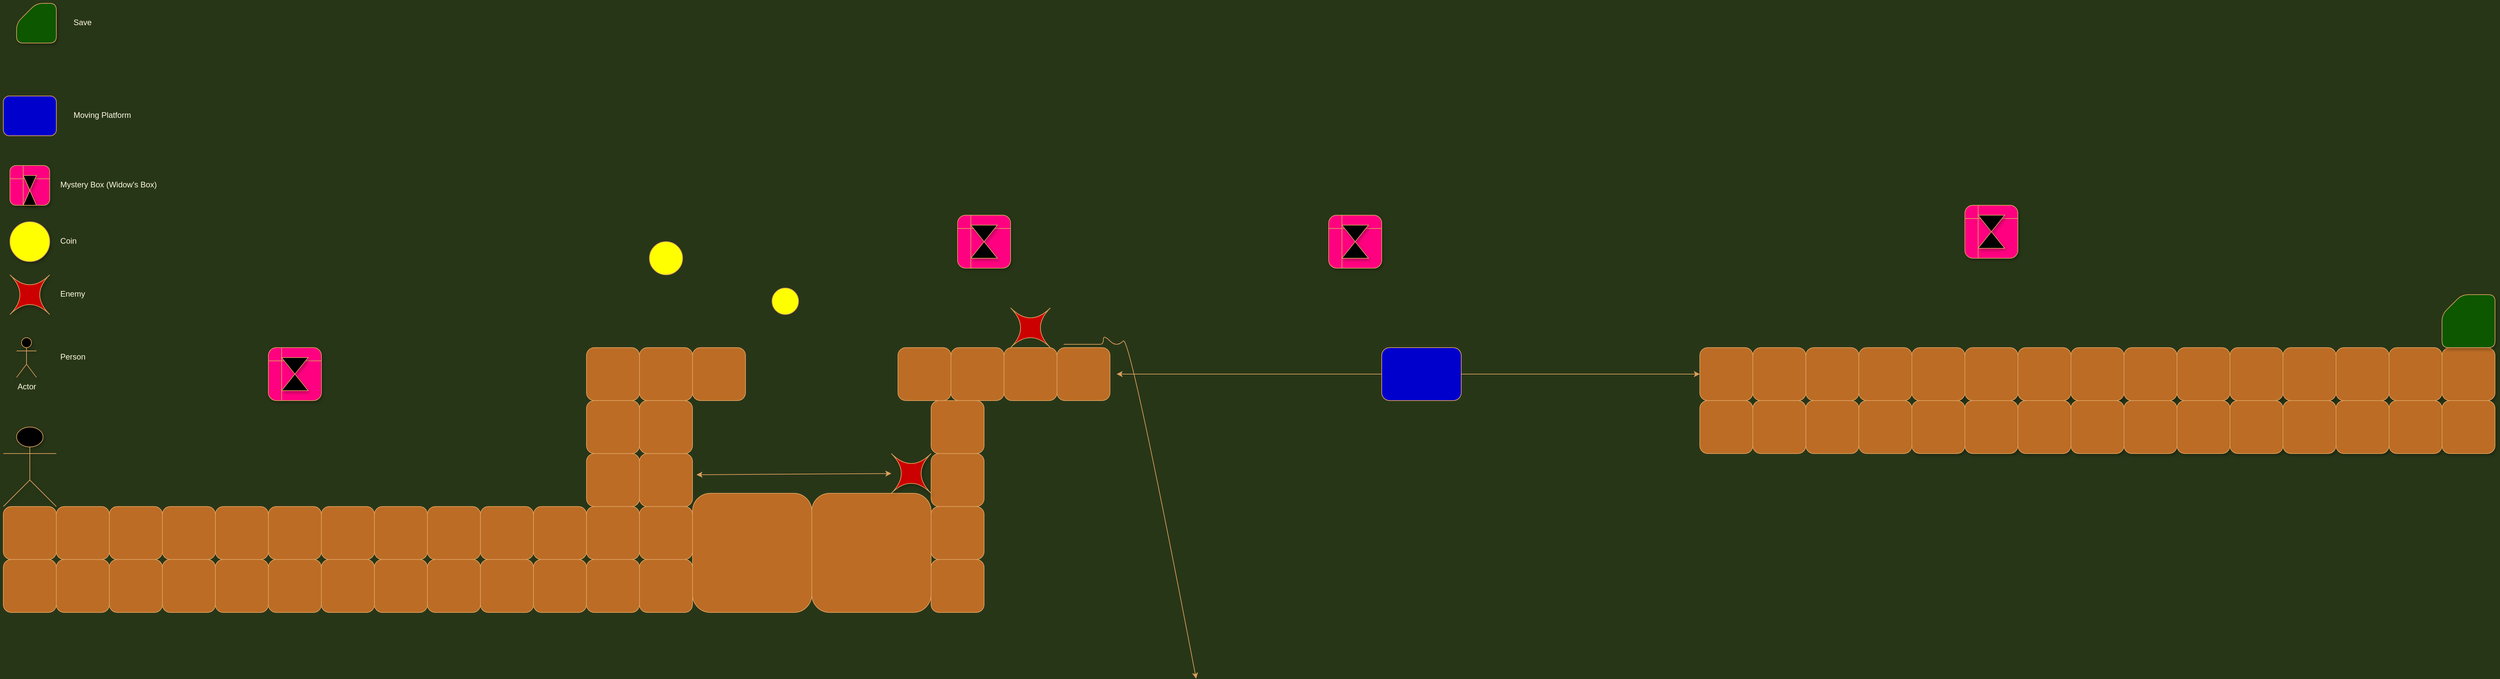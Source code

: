 <mxfile version="20.6.2" type="github">
  <diagram id="zKUmJzLRX71_9fTmacdb" name="Page-1">
    <mxGraphModel dx="2272" dy="1894" grid="1" gridSize="20" guides="1" tooltips="1" connect="1" arrows="1" fold="1" page="1" pageScale="1" pageWidth="850" pageHeight="1100" background="#283618" math="0" shadow="0">
      <root>
        <mxCell id="0" />
        <mxCell id="1" parent="0" />
        <mxCell id="M7b8skEu5nL4Gr79lSTo-1" value="" style="whiteSpace=wrap;html=1;aspect=fixed;fillColor=#BC6C25;strokeColor=#DDA15E;fontColor=#FEFAE0;rounded=1;" parent="1" vertex="1">
          <mxGeometry x="80" y="640" width="80" height="80" as="geometry" />
        </mxCell>
        <mxCell id="M7b8skEu5nL4Gr79lSTo-2" value="" style="whiteSpace=wrap;html=1;aspect=fixed;fillColor=#BC6C25;strokeColor=#DDA15E;fontColor=#FEFAE0;rounded=1;" parent="1" vertex="1">
          <mxGeometry x="160" y="640" width="80" height="80" as="geometry" />
        </mxCell>
        <mxCell id="M7b8skEu5nL4Gr79lSTo-3" value="" style="whiteSpace=wrap;html=1;aspect=fixed;fillColor=#BC6C25;strokeColor=#DDA15E;fontColor=#FEFAE0;rounded=1;" parent="1" vertex="1">
          <mxGeometry x="240" y="640" width="80" height="80" as="geometry" />
        </mxCell>
        <mxCell id="M7b8skEu5nL4Gr79lSTo-4" value="" style="whiteSpace=wrap;html=1;aspect=fixed;fillColor=#BC6C25;strokeColor=#DDA15E;fontColor=#FEFAE0;rounded=1;" parent="1" vertex="1">
          <mxGeometry x="320" y="640" width="80" height="80" as="geometry" />
        </mxCell>
        <mxCell id="M7b8skEu5nL4Gr79lSTo-5" value="" style="whiteSpace=wrap;html=1;aspect=fixed;fillColor=#BC6C25;strokeColor=#DDA15E;fontColor=#FEFAE0;rounded=1;" parent="1" vertex="1">
          <mxGeometry x="400" y="640" width="80" height="80" as="geometry" />
        </mxCell>
        <mxCell id="M7b8skEu5nL4Gr79lSTo-6" value="" style="whiteSpace=wrap;html=1;aspect=fixed;fillColor=#BC6C25;strokeColor=#DDA15E;fontColor=#FEFAE0;rounded=1;" parent="1" vertex="1">
          <mxGeometry x="480" y="640" width="80" height="80" as="geometry" />
        </mxCell>
        <mxCell id="M7b8skEu5nL4Gr79lSTo-7" value="" style="whiteSpace=wrap;html=1;aspect=fixed;fillColor=#BC6C25;strokeColor=#DDA15E;fontColor=#FEFAE0;rounded=1;" parent="1" vertex="1">
          <mxGeometry x="480" y="560" width="80" height="80" as="geometry" />
        </mxCell>
        <mxCell id="M7b8skEu5nL4Gr79lSTo-8" value="" style="whiteSpace=wrap;html=1;aspect=fixed;fillColor=#BC6C25;strokeColor=#DDA15E;fontColor=#FEFAE0;rounded=1;" parent="1" vertex="1">
          <mxGeometry x="480" y="480" width="80" height="80" as="geometry" />
        </mxCell>
        <mxCell id="M7b8skEu5nL4Gr79lSTo-9" value="" style="whiteSpace=wrap;html=1;aspect=fixed;fillColor=#BC6C25;strokeColor=#DDA15E;fontColor=#FEFAE0;rounded=1;" parent="1" vertex="1">
          <mxGeometry x="480" y="400" width="80" height="80" as="geometry" />
        </mxCell>
        <mxCell id="M7b8skEu5nL4Gr79lSTo-10" value="" style="whiteSpace=wrap;html=1;aspect=fixed;fillColor=#BC6C25;strokeColor=#DDA15E;fontColor=#FEFAE0;rounded=1;" parent="1" vertex="1">
          <mxGeometry x="560" y="400" width="80" height="80" as="geometry" />
        </mxCell>
        <mxCell id="M7b8skEu5nL4Gr79lSTo-11" value="" style="whiteSpace=wrap;html=1;aspect=fixed;fillColor=#BC6C25;strokeColor=#DDA15E;fontColor=#FEFAE0;rounded=1;" parent="1" vertex="1">
          <mxGeometry x="640" y="400" width="80" height="80" as="geometry" />
        </mxCell>
        <mxCell id="M7b8skEu5nL4Gr79lSTo-13" value="" style="ellipse;whiteSpace=wrap;html=1;aspect=fixed;fillColor=#FFFF00;strokeColor=#DDA15E;fontColor=#FEFAE0;rounded=1;" parent="1" vertex="1">
          <mxGeometry x="575" y="240" width="50" height="50" as="geometry" />
        </mxCell>
        <mxCell id="M7b8skEu5nL4Gr79lSTo-14" value="" style="ellipse;whiteSpace=wrap;html=1;aspect=fixed;fillColor=#FFFF00;strokeColor=#DDA15E;fontColor=#FEFAE0;rounded=1;" parent="1" vertex="1">
          <mxGeometry x="760" y="310" width="40" height="40" as="geometry" />
        </mxCell>
        <mxCell id="M7b8skEu5nL4Gr79lSTo-15" value="Actor" style="shape=umlActor;verticalLabelPosition=bottom;verticalAlign=top;html=1;outlineConnect=0;strokeColor=#DDA15E;fillColor=#000000;rounded=1;fontColor=#FEFAE0;shadow=1;" parent="1" vertex="1">
          <mxGeometry x="-400" y="520" width="80" height="120" as="geometry" />
        </mxCell>
        <mxCell id="M7b8skEu5nL4Gr79lSTo-19" value="" style="whiteSpace=wrap;html=1;aspect=fixed;fillColor=#BC6C25;strokeColor=#DDA15E;fontColor=#FEFAE0;rounded=1;" parent="1" vertex="1">
          <mxGeometry x="640" y="620" width="180" height="180" as="geometry" />
        </mxCell>
        <mxCell id="M7b8skEu5nL4Gr79lSTo-21" value="" style="edgeStyle=orthogonalEdgeStyle;rounded=1;orthogonalLoop=1;jettySize=auto;html=1;exitX=0.75;exitY=1;exitDx=0;exitDy=0;strokeColor=#DDA15E;fontColor=#FEFAE0;fillColor=#BC6C25;endArrow=none;labelBackgroundColor=#283618;" parent="1" source="M7b8skEu5nL4Gr79lSTo-6" target="M7b8skEu5nL4Gr79lSTo-19" edge="1">
          <mxGeometry relative="1" as="geometry">
            <mxPoint x="540" y="720" as="sourcePoint" />
            <mxPoint x="1700" y="1050" as="targetPoint" />
          </mxGeometry>
        </mxCell>
        <mxCell id="M7b8skEu5nL4Gr79lSTo-23" value="" style="shape=switch;whiteSpace=wrap;html=1;strokeColor=#DDA15E;fontColor=#FEFAE0;fillColor=#CC0000;rounded=1;" parent="1" vertex="1">
          <mxGeometry x="1120" y="340" width="60" height="60" as="geometry" />
        </mxCell>
        <mxCell id="M7b8skEu5nL4Gr79lSTo-24" value="" style="whiteSpace=wrap;html=1;aspect=fixed;strokeColor=#DDA15E;fontColor=#FEFAE0;fillColor=#BC6C25;rounded=1;" parent="1" vertex="1">
          <mxGeometry x="950" y="400" width="80" height="80" as="geometry" />
        </mxCell>
        <mxCell id="M7b8skEu5nL4Gr79lSTo-25" value="" style="whiteSpace=wrap;html=1;aspect=fixed;strokeColor=#DDA15E;fontColor=#FEFAE0;fillColor=#BC6C25;rounded=1;" parent="1" vertex="1">
          <mxGeometry x="1030" y="400" width="80" height="80" as="geometry" />
        </mxCell>
        <mxCell id="M7b8skEu5nL4Gr79lSTo-26" value="" style="whiteSpace=wrap;html=1;aspect=fixed;rounded=1;fillColor=#BC6C25;fontColor=#FEFAE0;strokeColor=#DDA15E;" parent="1" vertex="1">
          <mxGeometry x="1110" y="400" width="80" height="80" as="geometry" />
        </mxCell>
        <mxCell id="M7b8skEu5nL4Gr79lSTo-27" value="" style="whiteSpace=wrap;html=1;aspect=fixed;strokeColor=#DDA15E;fontColor=#FEFAE0;fillColor=#BC6C25;rounded=1;" parent="1" vertex="1">
          <mxGeometry x="1190" y="400" width="80" height="80" as="geometry" />
        </mxCell>
        <mxCell id="wT2K5C9ODD8_njOa71nI-43" style="edgeStyle=orthogonalEdgeStyle;rounded=0;orthogonalLoop=1;jettySize=auto;html=1;strokeColor=#DDA15E;labelBackgroundColor=#283618;fontColor=#FEFAE0;startArrow=none;" edge="1" parent="1">
          <mxGeometry relative="1" as="geometry">
            <mxPoint x="1880" y="440" as="sourcePoint" />
            <mxPoint x="2160" y="440" as="targetPoint" />
          </mxGeometry>
        </mxCell>
        <mxCell id="wT2K5C9ODD8_njOa71nI-45" style="edgeStyle=orthogonalEdgeStyle;rounded=0;orthogonalLoop=1;jettySize=auto;html=1;strokeColor=#DDA15E;labelBackgroundColor=#283618;fontColor=#FEFAE0;" edge="1" parent="1" source="M7b8skEu5nL4Gr79lSTo-28">
          <mxGeometry relative="1" as="geometry">
            <mxPoint x="1280" y="440" as="targetPoint" />
          </mxGeometry>
        </mxCell>
        <mxCell id="M7b8skEu5nL4Gr79lSTo-28" value="" style="rounded=1;whiteSpace=wrap;html=1;fillColor=#0000CC;strokeColor=#DDA15E;fontColor=#FEFAE0;" parent="1" vertex="1">
          <mxGeometry x="1680" y="400" width="120" height="80" as="geometry" />
        </mxCell>
        <mxCell id="wT2K5C9ODD8_njOa71nI-1" value="" style="whiteSpace=wrap;html=1;aspect=fixed;fillColor=#BC6C25;strokeColor=#DDA15E;fontColor=#FEFAE0;rounded=1;" vertex="1" parent="1">
          <mxGeometry x="-400" y="640" width="80" height="80" as="geometry" />
        </mxCell>
        <mxCell id="wT2K5C9ODD8_njOa71nI-2" value="" style="whiteSpace=wrap;html=1;aspect=fixed;fillColor=#BC6C25;strokeColor=#DDA15E;fontColor=#FEFAE0;rounded=1;" vertex="1" parent="1">
          <mxGeometry x="-320" y="640" width="80" height="80" as="geometry" />
        </mxCell>
        <mxCell id="wT2K5C9ODD8_njOa71nI-3" value="" style="whiteSpace=wrap;html=1;aspect=fixed;fillColor=#BC6C25;strokeColor=#DDA15E;fontColor=#FEFAE0;rounded=1;" vertex="1" parent="1">
          <mxGeometry x="-240" y="640" width="80" height="80" as="geometry" />
        </mxCell>
        <mxCell id="wT2K5C9ODD8_njOa71nI-4" value="" style="whiteSpace=wrap;html=1;aspect=fixed;fillColor=#BC6C25;strokeColor=#DDA15E;fontColor=#FEFAE0;rounded=1;" vertex="1" parent="1">
          <mxGeometry x="-160" y="640" width="80" height="80" as="geometry" />
        </mxCell>
        <mxCell id="wT2K5C9ODD8_njOa71nI-5" value="" style="whiteSpace=wrap;html=1;aspect=fixed;fillColor=#BC6C25;strokeColor=#DDA15E;fontColor=#FEFAE0;rounded=1;" vertex="1" parent="1">
          <mxGeometry x="-80" y="640" width="80" height="80" as="geometry" />
        </mxCell>
        <mxCell id="wT2K5C9ODD8_njOa71nI-6" value="" style="whiteSpace=wrap;html=1;aspect=fixed;fillColor=#BC6C25;strokeColor=#DDA15E;fontColor=#FEFAE0;rounded=1;" vertex="1" parent="1">
          <mxGeometry y="640" width="80" height="80" as="geometry" />
        </mxCell>
        <mxCell id="wT2K5C9ODD8_njOa71nI-7" value="" style="whiteSpace=wrap;html=1;aspect=fixed;fillColor=#BC6C25;strokeColor=#DDA15E;fontColor=#FEFAE0;rounded=1;" vertex="1" parent="1">
          <mxGeometry x="80" y="720" width="80" height="80" as="geometry" />
        </mxCell>
        <mxCell id="wT2K5C9ODD8_njOa71nI-8" value="" style="whiteSpace=wrap;html=1;aspect=fixed;fillColor=#BC6C25;strokeColor=#DDA15E;fontColor=#FEFAE0;rounded=1;" vertex="1" parent="1">
          <mxGeometry x="160" y="720" width="80" height="80" as="geometry" />
        </mxCell>
        <mxCell id="wT2K5C9ODD8_njOa71nI-9" value="" style="whiteSpace=wrap;html=1;aspect=fixed;fillColor=#BC6C25;strokeColor=#DDA15E;fontColor=#FEFAE0;rounded=1;" vertex="1" parent="1">
          <mxGeometry x="240" y="720" width="80" height="80" as="geometry" />
        </mxCell>
        <mxCell id="wT2K5C9ODD8_njOa71nI-10" value="" style="whiteSpace=wrap;html=1;aspect=fixed;fillColor=#BC6C25;strokeColor=#DDA15E;fontColor=#FEFAE0;rounded=1;" vertex="1" parent="1">
          <mxGeometry x="320" y="720" width="80" height="80" as="geometry" />
        </mxCell>
        <mxCell id="wT2K5C9ODD8_njOa71nI-11" value="" style="whiteSpace=wrap;html=1;aspect=fixed;fillColor=#BC6C25;strokeColor=#DDA15E;fontColor=#FEFAE0;rounded=1;" vertex="1" parent="1">
          <mxGeometry x="400" y="720" width="80" height="80" as="geometry" />
        </mxCell>
        <mxCell id="wT2K5C9ODD8_njOa71nI-12" value="" style="whiteSpace=wrap;html=1;aspect=fixed;fillColor=#BC6C25;strokeColor=#DDA15E;fontColor=#FEFAE0;rounded=1;" vertex="1" parent="1">
          <mxGeometry x="480" y="720" width="80" height="80" as="geometry" />
        </mxCell>
        <mxCell id="wT2K5C9ODD8_njOa71nI-13" value="" style="whiteSpace=wrap;html=1;aspect=fixed;fillColor=#BC6C25;strokeColor=#DDA15E;fontColor=#FEFAE0;rounded=1;" vertex="1" parent="1">
          <mxGeometry x="-400" y="720" width="80" height="80" as="geometry" />
        </mxCell>
        <mxCell id="wT2K5C9ODD8_njOa71nI-14" value="" style="whiteSpace=wrap;html=1;aspect=fixed;fillColor=#BC6C25;strokeColor=#DDA15E;fontColor=#FEFAE0;rounded=1;" vertex="1" parent="1">
          <mxGeometry x="-320" y="720" width="80" height="80" as="geometry" />
        </mxCell>
        <mxCell id="wT2K5C9ODD8_njOa71nI-15" value="" style="whiteSpace=wrap;html=1;aspect=fixed;fillColor=#BC6C25;strokeColor=#DDA15E;fontColor=#FEFAE0;rounded=1;" vertex="1" parent="1">
          <mxGeometry x="-240" y="720" width="80" height="80" as="geometry" />
        </mxCell>
        <mxCell id="wT2K5C9ODD8_njOa71nI-16" value="" style="whiteSpace=wrap;html=1;aspect=fixed;fillColor=#BC6C25;strokeColor=#DDA15E;fontColor=#FEFAE0;rounded=1;" vertex="1" parent="1">
          <mxGeometry x="-160" y="720" width="80" height="80" as="geometry" />
        </mxCell>
        <mxCell id="wT2K5C9ODD8_njOa71nI-17" value="" style="whiteSpace=wrap;html=1;aspect=fixed;fillColor=#BC6C25;strokeColor=#DDA15E;fontColor=#FEFAE0;rounded=1;" vertex="1" parent="1">
          <mxGeometry x="-80" y="720" width="80" height="80" as="geometry" />
        </mxCell>
        <mxCell id="wT2K5C9ODD8_njOa71nI-18" value="" style="whiteSpace=wrap;html=1;aspect=fixed;fillColor=#BC6C25;strokeColor=#DDA15E;fontColor=#FEFAE0;rounded=1;" vertex="1" parent="1">
          <mxGeometry y="720" width="80" height="80" as="geometry" />
        </mxCell>
        <mxCell id="wT2K5C9ODD8_njOa71nI-19" value="" style="whiteSpace=wrap;html=1;aspect=fixed;fillColor=#BC6C25;strokeColor=#DDA15E;fontColor=#FEFAE0;rounded=1;" vertex="1" parent="1">
          <mxGeometry x="560" y="720" width="80" height="80" as="geometry" />
        </mxCell>
        <mxCell id="wT2K5C9ODD8_njOa71nI-20" value="" style="whiteSpace=wrap;html=1;aspect=fixed;fillColor=#BC6C25;strokeColor=#DDA15E;fontColor=#FEFAE0;rounded=1;" vertex="1" parent="1">
          <mxGeometry x="560" y="640" width="80" height="80" as="geometry" />
        </mxCell>
        <mxCell id="wT2K5C9ODD8_njOa71nI-21" value="" style="whiteSpace=wrap;html=1;aspect=fixed;fillColor=#BC6C25;strokeColor=#DDA15E;fontColor=#FEFAE0;rounded=1;" vertex="1" parent="1">
          <mxGeometry x="560" y="560" width="80" height="80" as="geometry" />
        </mxCell>
        <mxCell id="wT2K5C9ODD8_njOa71nI-22" value="" style="whiteSpace=wrap;html=1;aspect=fixed;fillColor=#BC6C25;strokeColor=#DDA15E;fontColor=#FEFAE0;rounded=1;" vertex="1" parent="1">
          <mxGeometry x="560" y="480" width="80" height="80" as="geometry" />
        </mxCell>
        <mxCell id="wT2K5C9ODD8_njOa71nI-31" value="" style="whiteSpace=wrap;html=1;aspect=fixed;fillColor=#BC6C25;strokeColor=#DDA15E;fontColor=#FEFAE0;rounded=1;" vertex="1" parent="1">
          <mxGeometry x="1000" y="480" width="80" height="80" as="geometry" />
        </mxCell>
        <mxCell id="wT2K5C9ODD8_njOa71nI-32" value="" style="whiteSpace=wrap;html=1;aspect=fixed;fillColor=#BC6C25;strokeColor=#DDA15E;fontColor=#FEFAE0;rounded=1;" vertex="1" parent="1">
          <mxGeometry x="820" y="620" width="180" height="180" as="geometry" />
        </mxCell>
        <mxCell id="wT2K5C9ODD8_njOa71nI-33" value="" style="whiteSpace=wrap;html=1;aspect=fixed;fillColor=#BC6C25;strokeColor=#DDA15E;fontColor=#FEFAE0;rounded=1;" vertex="1" parent="1">
          <mxGeometry x="1000" y="560" width="80" height="80" as="geometry" />
        </mxCell>
        <mxCell id="wT2K5C9ODD8_njOa71nI-34" value="" style="whiteSpace=wrap;html=1;aspect=fixed;fillColor=#BC6C25;strokeColor=#DDA15E;fontColor=#FEFAE0;rounded=1;" vertex="1" parent="1">
          <mxGeometry x="1000" y="640" width="80" height="80" as="geometry" />
        </mxCell>
        <mxCell id="wT2K5C9ODD8_njOa71nI-35" value="" style="whiteSpace=wrap;html=1;aspect=fixed;fillColor=#BC6C25;strokeColor=#DDA15E;fontColor=#FEFAE0;rounded=1;" vertex="1" parent="1">
          <mxGeometry x="1000" y="720" width="80" height="80" as="geometry" />
        </mxCell>
        <mxCell id="wT2K5C9ODD8_njOa71nI-36" value="" style="shape=switch;whiteSpace=wrap;html=1;strokeColor=#DDA15E;fontColor=#FEFAE0;fillColor=#CC0000;rounded=1;shadow=1;" vertex="1" parent="1">
          <mxGeometry x="940" y="560" width="60" height="60" as="geometry" />
        </mxCell>
        <mxCell id="wT2K5C9ODD8_njOa71nI-38" value="" style="endArrow=classic;startArrow=classic;html=1;rounded=0;strokeColor=#DDA15E;exitX=1.075;exitY=0.4;exitDx=0;exitDy=0;exitPerimeter=0;labelBackgroundColor=#283618;fontColor=#FEFAE0;" edge="1" parent="1" source="wT2K5C9ODD8_njOa71nI-21" target="wT2K5C9ODD8_njOa71nI-36">
          <mxGeometry width="50" height="50" relative="1" as="geometry">
            <mxPoint x="660" y="580" as="sourcePoint" />
            <mxPoint x="890" y="520" as="targetPoint" />
          </mxGeometry>
        </mxCell>
        <mxCell id="wT2K5C9ODD8_njOa71nI-41" value="" style="curved=1;endArrow=classic;html=1;rounded=0;strokeColor=#DDA15E;labelBackgroundColor=#283618;fontColor=#FEFAE0;" edge="1" parent="1">
          <mxGeometry width="50" height="50" relative="1" as="geometry">
            <mxPoint x="1200" y="395" as="sourcePoint" />
            <mxPoint x="1400" y="900" as="targetPoint" />
            <Array as="points">
              <mxPoint x="1250" y="395" />
              <mxPoint x="1260" y="395" />
              <mxPoint x="1260" y="380" />
              <mxPoint x="1280" y="400" />
              <mxPoint x="1300" y="380" />
            </Array>
          </mxGeometry>
        </mxCell>
        <mxCell id="wT2K5C9ODD8_njOa71nI-47" value="" style="whiteSpace=wrap;html=1;aspect=fixed;fillColor=#BC6C25;rounded=1;glass=0;strokeColor=#DDA15E;fontColor=#FEFAE0;" vertex="1" parent="1">
          <mxGeometry x="2160" y="400" width="80" height="80" as="geometry" />
        </mxCell>
        <mxCell id="wT2K5C9ODD8_njOa71nI-48" value="" style="whiteSpace=wrap;html=1;aspect=fixed;fillColor=#BC6C25;rounded=1;strokeColor=#DDA15E;fontColor=#FEFAE0;" vertex="1" parent="1">
          <mxGeometry x="2240" y="400" width="80" height="80" as="geometry" />
        </mxCell>
        <mxCell id="wT2K5C9ODD8_njOa71nI-49" value="" style="whiteSpace=wrap;html=1;aspect=fixed;fillColor=#BC6C25;rounded=1;strokeColor=#DDA15E;fontColor=#FEFAE0;" vertex="1" parent="1">
          <mxGeometry x="2320" y="400" width="80" height="80" as="geometry" />
        </mxCell>
        <mxCell id="wT2K5C9ODD8_njOa71nI-50" value="" style="whiteSpace=wrap;html=1;aspect=fixed;strokeColor=#DDA15E;fontColor=#FEFAE0;fillColor=#BC6C25;rounded=1;" vertex="1" parent="1">
          <mxGeometry x="2400" y="400" width="80" height="80" as="geometry" />
        </mxCell>
        <mxCell id="wT2K5C9ODD8_njOa71nI-51" value="" style="whiteSpace=wrap;html=1;aspect=fixed;rounded=1;shadow=1;strokeColor=#DDA15E;fontColor=#FEFAE0;fillColor=#BC6C25;" vertex="1" parent="1">
          <mxGeometry x="2480" y="400" width="80" height="80" as="geometry" />
        </mxCell>
        <mxCell id="wT2K5C9ODD8_njOa71nI-52" value="" style="whiteSpace=wrap;html=1;aspect=fixed;rounded=1;shadow=1;strokeColor=#DDA15E;fontColor=#FEFAE0;fillColor=#BC6C25;" vertex="1" parent="1">
          <mxGeometry x="2560" y="400" width="80" height="80" as="geometry" />
        </mxCell>
        <mxCell id="wT2K5C9ODD8_njOa71nI-53" value="" style="whiteSpace=wrap;html=1;aspect=fixed;rounded=1;shadow=1;strokeColor=#DDA15E;fontColor=#FEFAE0;fillColor=#BC6C25;" vertex="1" parent="1">
          <mxGeometry x="2640" y="400" width="80" height="80" as="geometry" />
        </mxCell>
        <mxCell id="wT2K5C9ODD8_njOa71nI-54" value="" style="whiteSpace=wrap;html=1;aspect=fixed;rounded=1;shadow=1;strokeColor=#DDA15E;fontColor=#FEFAE0;fillColor=#BC6C25;" vertex="1" parent="1">
          <mxGeometry x="2720" y="400" width="80" height="80" as="geometry" />
        </mxCell>
        <mxCell id="wT2K5C9ODD8_njOa71nI-55" value="" style="whiteSpace=wrap;html=1;aspect=fixed;rounded=1;shadow=1;strokeColor=#DDA15E;fontColor=#FEFAE0;fillColor=#BC6C25;" vertex="1" parent="1">
          <mxGeometry x="2800" y="400" width="80" height="80" as="geometry" />
        </mxCell>
        <mxCell id="wT2K5C9ODD8_njOa71nI-56" value="" style="whiteSpace=wrap;html=1;aspect=fixed;rounded=1;shadow=1;strokeColor=#DDA15E;fontColor=#FEFAE0;fillColor=#BC6C25;" vertex="1" parent="1">
          <mxGeometry x="2880" y="400" width="80" height="80" as="geometry" />
        </mxCell>
        <mxCell id="wT2K5C9ODD8_njOa71nI-57" value="" style="whiteSpace=wrap;html=1;aspect=fixed;rounded=1;shadow=1;strokeColor=#DDA15E;fontColor=#FEFAE0;fillColor=#BC6C25;" vertex="1" parent="1">
          <mxGeometry x="2960" y="400" width="80" height="80" as="geometry" />
        </mxCell>
        <mxCell id="wT2K5C9ODD8_njOa71nI-58" value="" style="whiteSpace=wrap;html=1;aspect=fixed;rounded=1;shadow=1;strokeColor=#DDA15E;fontColor=#FEFAE0;fillColor=#BC6C25;" vertex="1" parent="1">
          <mxGeometry x="3040" y="400" width="80" height="80" as="geometry" />
        </mxCell>
        <mxCell id="wT2K5C9ODD8_njOa71nI-59" value="" style="whiteSpace=wrap;html=1;aspect=fixed;rounded=1;shadow=1;strokeColor=#DDA15E;fontColor=#FEFAE0;fillColor=#BC6C25;" vertex="1" parent="1">
          <mxGeometry x="3120" y="400" width="80" height="80" as="geometry" />
        </mxCell>
        <mxCell id="wT2K5C9ODD8_njOa71nI-60" value="" style="whiteSpace=wrap;html=1;aspect=fixed;rounded=1;shadow=1;strokeColor=#DDA15E;fontColor=#FEFAE0;fillColor=#BC6C25;" vertex="1" parent="1">
          <mxGeometry x="3200" y="400" width="80" height="80" as="geometry" />
        </mxCell>
        <mxCell id="wT2K5C9ODD8_njOa71nI-61" value="" style="whiteSpace=wrap;html=1;aspect=fixed;rounded=1;shadow=1;strokeColor=#DDA15E;fontColor=#FEFAE0;fillColor=#BC6C25;" vertex="1" parent="1">
          <mxGeometry x="3280" y="400" width="80" height="80" as="geometry" />
        </mxCell>
        <mxCell id="wT2K5C9ODD8_njOa71nI-62" value="" style="whiteSpace=wrap;html=1;aspect=fixed;fillColor=#BC6C25;rounded=1;glass=0;strokeColor=#DDA15E;fontColor=#FEFAE0;" vertex="1" parent="1">
          <mxGeometry x="2160" y="480" width="80" height="80" as="geometry" />
        </mxCell>
        <mxCell id="wT2K5C9ODD8_njOa71nI-63" value="" style="whiteSpace=wrap;html=1;aspect=fixed;fillColor=#BC6C25;rounded=1;strokeColor=#DDA15E;fontColor=#FEFAE0;" vertex="1" parent="1">
          <mxGeometry x="2240" y="480" width="80" height="80" as="geometry" />
        </mxCell>
        <mxCell id="wT2K5C9ODD8_njOa71nI-64" value="" style="whiteSpace=wrap;html=1;aspect=fixed;fillColor=#BC6C25;rounded=1;strokeColor=#DDA15E;fontColor=#FEFAE0;" vertex="1" parent="1">
          <mxGeometry x="2320" y="480" width="80" height="80" as="geometry" />
        </mxCell>
        <mxCell id="wT2K5C9ODD8_njOa71nI-65" value="" style="whiteSpace=wrap;html=1;aspect=fixed;strokeColor=#DDA15E;fontColor=#FEFAE0;fillColor=#BC6C25;rounded=1;" vertex="1" parent="1">
          <mxGeometry x="2400" y="480" width="80" height="80" as="geometry" />
        </mxCell>
        <mxCell id="wT2K5C9ODD8_njOa71nI-66" value="" style="whiteSpace=wrap;html=1;aspect=fixed;rounded=1;shadow=1;strokeColor=#DDA15E;fontColor=#FEFAE0;fillColor=#BC6C25;" vertex="1" parent="1">
          <mxGeometry x="2480" y="480" width="80" height="80" as="geometry" />
        </mxCell>
        <mxCell id="wT2K5C9ODD8_njOa71nI-67" value="" style="whiteSpace=wrap;html=1;aspect=fixed;rounded=1;shadow=1;strokeColor=#DDA15E;fontColor=#FEFAE0;fillColor=#BC6C25;" vertex="1" parent="1">
          <mxGeometry x="2560" y="480" width="80" height="80" as="geometry" />
        </mxCell>
        <mxCell id="wT2K5C9ODD8_njOa71nI-68" value="" style="whiteSpace=wrap;html=1;aspect=fixed;rounded=1;shadow=1;strokeColor=#DDA15E;fontColor=#FEFAE0;fillColor=#BC6C25;" vertex="1" parent="1">
          <mxGeometry x="2640" y="480" width="80" height="80" as="geometry" />
        </mxCell>
        <mxCell id="wT2K5C9ODD8_njOa71nI-69" value="" style="whiteSpace=wrap;html=1;aspect=fixed;rounded=1;shadow=1;strokeColor=#DDA15E;fontColor=#FEFAE0;fillColor=#BC6C25;" vertex="1" parent="1">
          <mxGeometry x="2720" y="480" width="80" height="80" as="geometry" />
        </mxCell>
        <mxCell id="wT2K5C9ODD8_njOa71nI-70" value="" style="whiteSpace=wrap;html=1;aspect=fixed;rounded=1;shadow=1;strokeColor=#DDA15E;fontColor=#FEFAE0;fillColor=#BC6C25;" vertex="1" parent="1">
          <mxGeometry x="2800" y="480" width="80" height="80" as="geometry" />
        </mxCell>
        <mxCell id="wT2K5C9ODD8_njOa71nI-71" value="" style="whiteSpace=wrap;html=1;aspect=fixed;rounded=1;shadow=1;strokeColor=#DDA15E;fontColor=#FEFAE0;fillColor=#BC6C25;" vertex="1" parent="1">
          <mxGeometry x="2880" y="480" width="80" height="80" as="geometry" />
        </mxCell>
        <mxCell id="wT2K5C9ODD8_njOa71nI-72" value="" style="whiteSpace=wrap;html=1;aspect=fixed;rounded=1;shadow=1;strokeColor=#DDA15E;fontColor=#FEFAE0;fillColor=#BC6C25;" vertex="1" parent="1">
          <mxGeometry x="2960" y="480" width="80" height="80" as="geometry" />
        </mxCell>
        <mxCell id="wT2K5C9ODD8_njOa71nI-73" value="" style="whiteSpace=wrap;html=1;aspect=fixed;rounded=1;shadow=1;strokeColor=#DDA15E;fontColor=#FEFAE0;fillColor=#BC6C25;" vertex="1" parent="1">
          <mxGeometry x="3040" y="480" width="80" height="80" as="geometry" />
        </mxCell>
        <mxCell id="wT2K5C9ODD8_njOa71nI-74" value="" style="whiteSpace=wrap;html=1;aspect=fixed;rounded=1;shadow=1;strokeColor=#DDA15E;fontColor=#FEFAE0;fillColor=#BC6C25;" vertex="1" parent="1">
          <mxGeometry x="3120" y="480" width="80" height="80" as="geometry" />
        </mxCell>
        <mxCell id="wT2K5C9ODD8_njOa71nI-75" value="" style="whiteSpace=wrap;html=1;aspect=fixed;rounded=1;shadow=1;strokeColor=#DDA15E;fontColor=#FEFAE0;fillColor=#BC6C25;" vertex="1" parent="1">
          <mxGeometry x="3200" y="480" width="80" height="80" as="geometry" />
        </mxCell>
        <mxCell id="wT2K5C9ODD8_njOa71nI-76" value="" style="whiteSpace=wrap;html=1;aspect=fixed;rounded=1;shadow=1;strokeColor=#DDA15E;fontColor=#FEFAE0;fillColor=#BC6C25;" vertex="1" parent="1">
          <mxGeometry x="3280" y="480" width="80" height="80" as="geometry" />
        </mxCell>
        <mxCell id="wT2K5C9ODD8_njOa71nI-78" value="" style="shape=internalStorage;whiteSpace=wrap;html=1;backgroundOutline=1;rounded=1;shadow=1;strokeColor=#DDA15E;fontColor=#FEFAE0;fillColor=#FF0080;" vertex="1" parent="1">
          <mxGeometry x="1600" y="200" width="80" height="80" as="geometry" />
        </mxCell>
        <mxCell id="wT2K5C9ODD8_njOa71nI-79" value="" style="shape=collate;whiteSpace=wrap;html=1;rounded=1;shadow=1;strokeColor=#DDA15E;fontColor=#FEFAE0;fillColor=#000000;" vertex="1" parent="1">
          <mxGeometry x="1620" y="215" width="40" height="50" as="geometry" />
        </mxCell>
        <mxCell id="wT2K5C9ODD8_njOa71nI-100" value="" style="edgeStyle=orthogonalEdgeStyle;rounded=0;orthogonalLoop=1;jettySize=auto;html=1;strokeColor=#DDA15E;labelBackgroundColor=#283618;fontColor=#FEFAE0;endArrow=none;" edge="1" parent="1" source="M7b8skEu5nL4Gr79lSTo-28">
          <mxGeometry relative="1" as="geometry">
            <mxPoint x="1800" y="440" as="sourcePoint" />
            <mxPoint x="1880" y="440" as="targetPoint" />
          </mxGeometry>
        </mxCell>
        <mxCell id="wT2K5C9ODD8_njOa71nI-101" value="" style="shape=internalStorage;whiteSpace=wrap;html=1;backgroundOutline=1;rounded=1;shadow=1;strokeColor=#DDA15E;fontColor=#FEFAE0;fillColor=#FF0080;" vertex="1" parent="1">
          <mxGeometry x="2560" y="185" width="80" height="80" as="geometry" />
        </mxCell>
        <mxCell id="wT2K5C9ODD8_njOa71nI-102" value="" style="shape=collate;whiteSpace=wrap;html=1;rounded=1;shadow=1;strokeColor=#DDA15E;fontColor=#FEFAE0;fillColor=#000000;" vertex="1" parent="1">
          <mxGeometry x="2580" y="200" width="40" height="50" as="geometry" />
        </mxCell>
        <mxCell id="wT2K5C9ODD8_njOa71nI-105" value="" style="shape=internalStorage;whiteSpace=wrap;html=1;backgroundOutline=1;rounded=1;shadow=1;strokeColor=#DDA15E;fontColor=#FEFAE0;fillColor=#FF0080;" vertex="1" parent="1">
          <mxGeometry y="400" width="80" height="80" as="geometry" />
        </mxCell>
        <mxCell id="wT2K5C9ODD8_njOa71nI-106" value="" style="shape=collate;whiteSpace=wrap;html=1;rounded=1;shadow=1;strokeColor=#DDA15E;fontColor=#FEFAE0;fillColor=#000000;" vertex="1" parent="1">
          <mxGeometry x="20" y="415" width="40" height="50" as="geometry" />
        </mxCell>
        <mxCell id="wT2K5C9ODD8_njOa71nI-107" value="" style="shape=internalStorage;whiteSpace=wrap;html=1;backgroundOutline=1;rounded=1;shadow=1;strokeColor=#DDA15E;fontColor=#FEFAE0;fillColor=#FF0080;" vertex="1" parent="1">
          <mxGeometry x="1040" y="200" width="80" height="80" as="geometry" />
        </mxCell>
        <mxCell id="wT2K5C9ODD8_njOa71nI-108" value="" style="shape=collate;whiteSpace=wrap;html=1;rounded=1;shadow=1;strokeColor=#DDA15E;fontColor=#FEFAE0;fillColor=#000000;" vertex="1" parent="1">
          <mxGeometry x="1060" y="215" width="40" height="50" as="geometry" />
        </mxCell>
        <mxCell id="wT2K5C9ODD8_njOa71nI-109" value="Actor" style="shape=umlActor;verticalLabelPosition=bottom;verticalAlign=top;html=1;outlineConnect=0;rounded=1;shadow=1;strokeColor=#DDA15E;fontColor=#FEFAE0;fillColor=#000000;" vertex="1" parent="1">
          <mxGeometry x="-380" y="385" width="30" height="60" as="geometry" />
        </mxCell>
        <mxCell id="wT2K5C9ODD8_njOa71nI-110" value="" style="shape=switch;whiteSpace=wrap;html=1;rounded=1;shadow=1;strokeColor=#DDA15E;fontColor=#FEFAE0;fillColor=#CC0000;" vertex="1" parent="1">
          <mxGeometry x="-390" y="290" width="60" height="60" as="geometry" />
        </mxCell>
        <mxCell id="wT2K5C9ODD8_njOa71nI-112" value="" style="shape=internalStorage;whiteSpace=wrap;html=1;backgroundOutline=1;rounded=1;shadow=1;strokeColor=#DDA15E;fontColor=#FEFAE0;fillColor=#FF0080;" vertex="1" parent="1">
          <mxGeometry x="-390" y="125" width="60" height="60" as="geometry" />
        </mxCell>
        <mxCell id="wT2K5C9ODD8_njOa71nI-113" value="" style="shape=collate;whiteSpace=wrap;html=1;rounded=1;shadow=1;strokeColor=#DDA15E;fontColor=#FEFAE0;fillColor=#000000;" vertex="1" parent="1">
          <mxGeometry x="-370" y="140" width="20" height="45" as="geometry" />
        </mxCell>
        <mxCell id="wT2K5C9ODD8_njOa71nI-114" value="" style="ellipse;whiteSpace=wrap;html=1;aspect=fixed;rounded=1;shadow=1;strokeColor=#DDA15E;fontColor=#FEFAE0;fillColor=#FFFF00;" vertex="1" parent="1">
          <mxGeometry x="-390" y="210" width="60" height="60" as="geometry" />
        </mxCell>
        <mxCell id="wT2K5C9ODD8_njOa71nI-118" value="" style="rounded=1;whiteSpace=wrap;html=1;fillColor=#0000CC;strokeColor=#DDA15E;fontColor=#FEFAE0;" vertex="1" parent="1">
          <mxGeometry x="-400" y="20" width="80" height="60" as="geometry" />
        </mxCell>
        <mxCell id="wT2K5C9ODD8_njOa71nI-119" value="" style="shape=card;whiteSpace=wrap;html=1;rounded=1;shadow=1;strokeColor=#DDA15E;fontColor=#FEFAE0;fillColor=#0C5700;" vertex="1" parent="1">
          <mxGeometry x="3280" y="320" width="80" height="80" as="geometry" />
        </mxCell>
        <mxCell id="wT2K5C9ODD8_njOa71nI-120" value="" style="shape=card;whiteSpace=wrap;html=1;rounded=1;shadow=1;strokeColor=#DDA15E;fontColor=#FEFAE0;fillColor=#0C5700;" vertex="1" parent="1">
          <mxGeometry x="-380" y="-120" width="60" height="60" as="geometry" />
        </mxCell>
        <mxCell id="wT2K5C9ODD8_njOa71nI-121" value="Save" style="text;strokeColor=none;fillColor=none;spacingLeft=4;spacingRight=4;overflow=hidden;rotatable=0;points=[[0,0.5],[1,0.5]];portConstraint=eastwest;fontSize=12;rounded=1;shadow=1;fontColor=#FEFAE0;" vertex="1" parent="1">
          <mxGeometry x="-300" y="-105" width="40" height="30" as="geometry" />
        </mxCell>
        <mxCell id="wT2K5C9ODD8_njOa71nI-122" value="Moving Platform" style="text;strokeColor=none;fillColor=none;spacingLeft=4;spacingRight=4;overflow=hidden;rotatable=0;points=[[0,0.5],[1,0.5]];portConstraint=eastwest;fontSize=12;rounded=1;shadow=1;fontColor=#FEFAE0;" vertex="1" parent="1">
          <mxGeometry x="-300" y="35" width="100" height="30" as="geometry" />
        </mxCell>
        <mxCell id="wT2K5C9ODD8_njOa71nI-123" value="Person" style="text;strokeColor=none;fillColor=none;spacingLeft=4;spacingRight=4;overflow=hidden;rotatable=0;points=[[0,0.5],[1,0.5]];portConstraint=eastwest;fontSize=12;rounded=1;shadow=1;fontColor=#FEFAE0;" vertex="1" parent="1">
          <mxGeometry x="-320" y="400" width="80" height="30" as="geometry" />
        </mxCell>
        <mxCell id="wT2K5C9ODD8_njOa71nI-124" value="Enemy" style="text;strokeColor=none;fillColor=none;spacingLeft=4;spacingRight=4;overflow=hidden;rotatable=0;points=[[0,0.5],[1,0.5]];portConstraint=eastwest;fontSize=12;rounded=1;shadow=1;fontColor=#FEFAE0;" vertex="1" parent="1">
          <mxGeometry x="-320" y="305" width="60" height="30" as="geometry" />
        </mxCell>
        <mxCell id="wT2K5C9ODD8_njOa71nI-125" value="Coin" style="text;strokeColor=none;fillColor=none;spacingLeft=4;spacingRight=4;overflow=hidden;rotatable=0;points=[[0,0.5],[1,0.5]];portConstraint=eastwest;fontSize=12;rounded=1;shadow=1;fontColor=#FEFAE0;" vertex="1" parent="1">
          <mxGeometry x="-320" y="225" width="40" height="30" as="geometry" />
        </mxCell>
        <mxCell id="wT2K5C9ODD8_njOa71nI-126" value="Mystery Box (Widow&#39;s Box)" style="text;strokeColor=none;fillColor=none;spacingLeft=4;spacingRight=4;overflow=hidden;rotatable=0;points=[[0,0.5],[1,0.5]];portConstraint=eastwest;fontSize=12;rounded=1;shadow=1;fontColor=#FEFAE0;" vertex="1" parent="1">
          <mxGeometry x="-320" y="140" width="160" height="30" as="geometry" />
        </mxCell>
      </root>
    </mxGraphModel>
  </diagram>
</mxfile>
